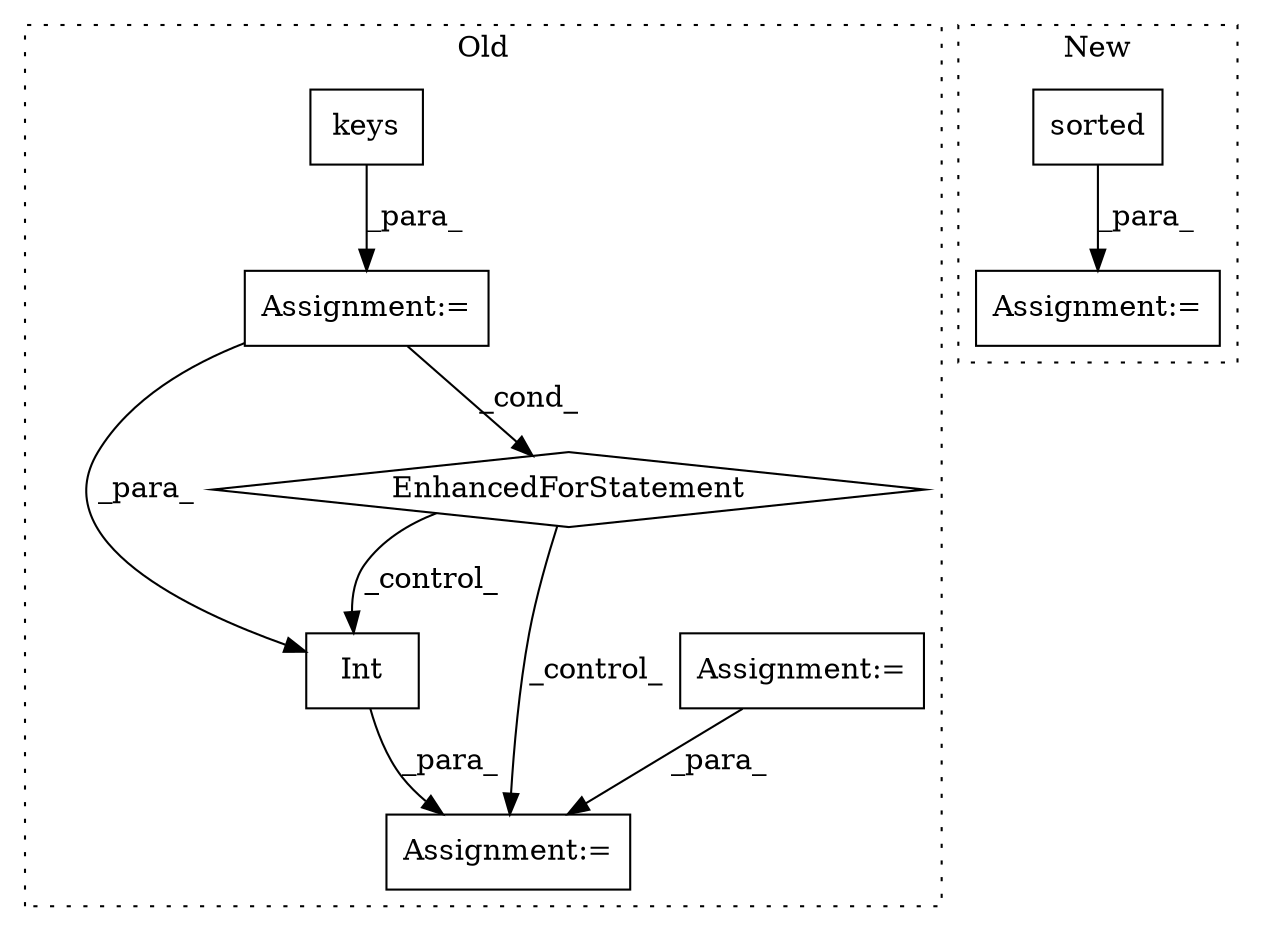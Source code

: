 digraph G {
subgraph cluster0 {
1 [label="Int" a="32" s="2847,2856" l="4,1" shape="box"];
3 [label="Assignment:=" a="7" s="2837" l="1" shape="box"];
5 [label="Assignment:=" a="7" s="2657" l="1" shape="box"];
6 [label="Assignment:=" a="7" s="2721,2800" l="53,2" shape="box"];
7 [label="EnhancedForStatement" a="70" s="2721,2800" l="53,2" shape="diamond"];
8 [label="keys" a="32" s="2794" l="6" shape="box"];
label = "Old";
style="dotted";
}
subgraph cluster1 {
2 [label="sorted" a="32" s="4316,4338" l="7,1" shape="box"];
4 [label="Assignment:=" a="7" s="4218,4340" l="73,2" shape="box"];
label = "New";
style="dotted";
}
1 -> 3 [label="_para_"];
2 -> 4 [label="_para_"];
5 -> 3 [label="_para_"];
6 -> 1 [label="_para_"];
6 -> 7 [label="_cond_"];
7 -> 1 [label="_control_"];
7 -> 3 [label="_control_"];
8 -> 6 [label="_para_"];
}